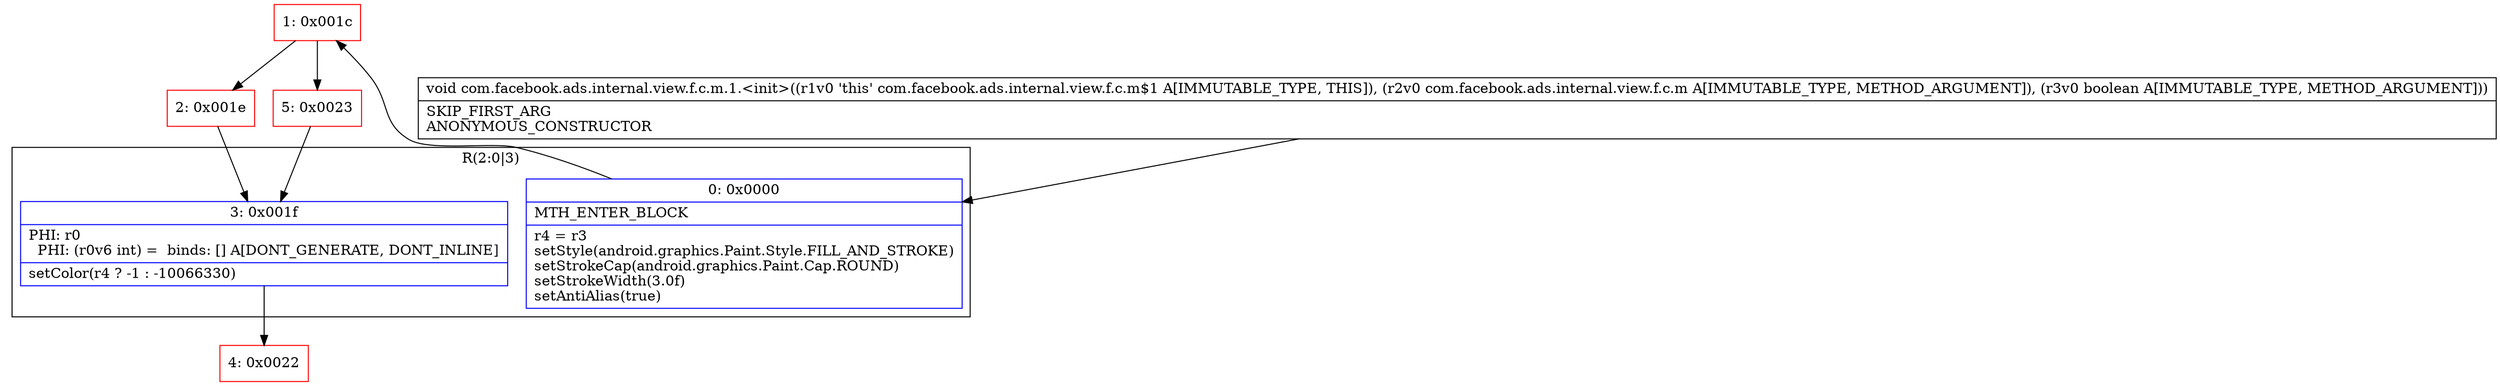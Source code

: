 digraph "CFG forcom.facebook.ads.internal.view.f.c.m.1.\<init\>(Lcom\/facebook\/ads\/internal\/view\/f\/c\/m;Z)V" {
subgraph cluster_Region_1651672554 {
label = "R(2:0|3)";
node [shape=record,color=blue];
Node_0 [shape=record,label="{0\:\ 0x0000|MTH_ENTER_BLOCK\l|r4 = r3\lsetStyle(android.graphics.Paint.Style.FILL_AND_STROKE)\lsetStrokeCap(android.graphics.Paint.Cap.ROUND)\lsetStrokeWidth(3.0f)\lsetAntiAlias(true)\l}"];
Node_3 [shape=record,label="{3\:\ 0x001f|PHI: r0 \l  PHI: (r0v6 int) =  binds: [] A[DONT_GENERATE, DONT_INLINE]\l|setColor(r4 ? \-1 : \-10066330)\l}"];
}
Node_1 [shape=record,color=red,label="{1\:\ 0x001c}"];
Node_2 [shape=record,color=red,label="{2\:\ 0x001e}"];
Node_4 [shape=record,color=red,label="{4\:\ 0x0022}"];
Node_5 [shape=record,color=red,label="{5\:\ 0x0023}"];
MethodNode[shape=record,label="{void com.facebook.ads.internal.view.f.c.m.1.\<init\>((r1v0 'this' com.facebook.ads.internal.view.f.c.m$1 A[IMMUTABLE_TYPE, THIS]), (r2v0 com.facebook.ads.internal.view.f.c.m A[IMMUTABLE_TYPE, METHOD_ARGUMENT]), (r3v0 boolean A[IMMUTABLE_TYPE, METHOD_ARGUMENT]))  | SKIP_FIRST_ARG\lANONYMOUS_CONSTRUCTOR\l}"];
MethodNode -> Node_0;
Node_0 -> Node_1;
Node_3 -> Node_4;
Node_1 -> Node_2;
Node_1 -> Node_5;
Node_2 -> Node_3;
Node_5 -> Node_3;
}

